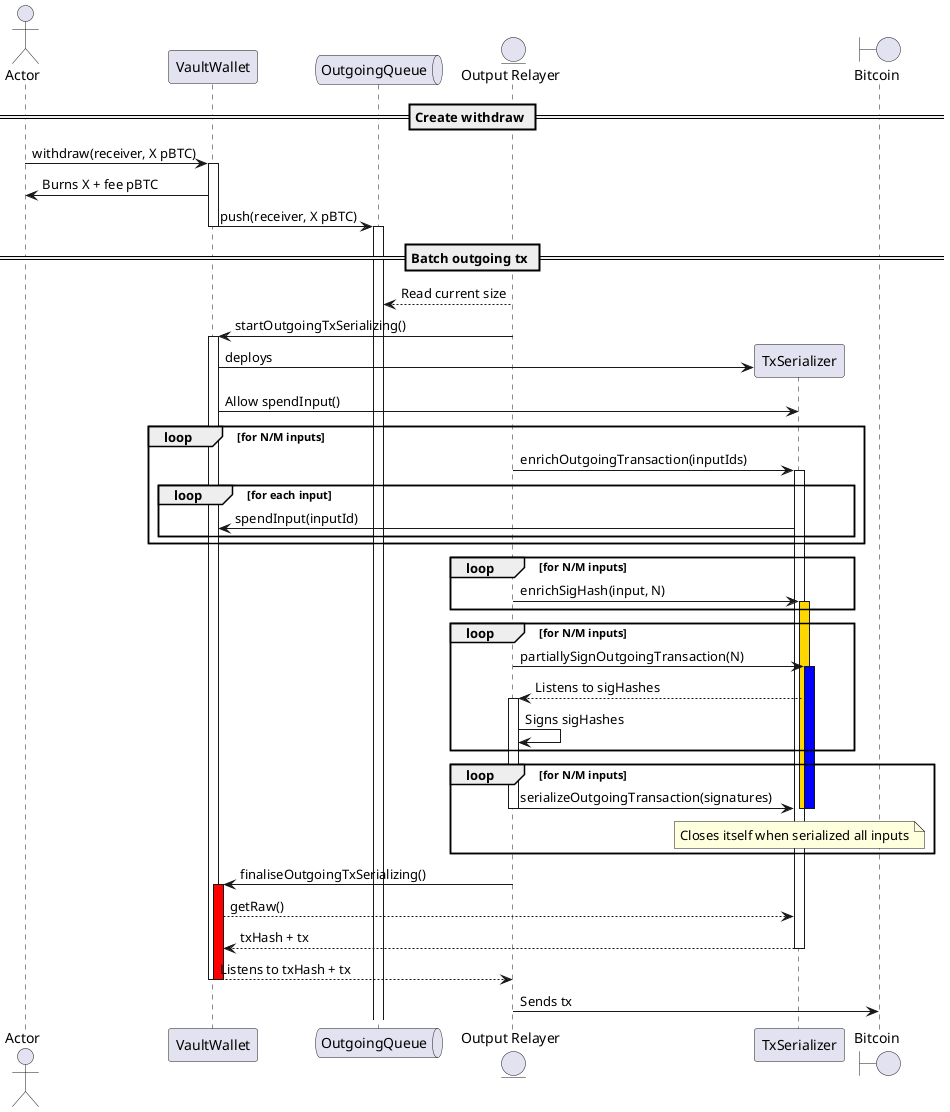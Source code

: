 @startuml Withdraw flow

actor Actor as actor
participant "VaultWallet" as vaultWallet
queue "OutgoingQueue" as queue
entity "Output Relayer" as outputRelayer
participant "TxSerializer" as serializer
boundary "Bitcoin" as btc

== Create withdraw ==

actor -> vaultWallet ++ : withdraw(receiver, X pBTC)
actor <- vaultWallet : Burns X + fee pBTC
vaultWallet -> queue --++: push(receiver, X pBTC)

== Batch outgoing tx ==

outputRelayer --> queue : Read current size
outputRelayer -> vaultWallet ++ : startOutgoingTxSerializing()
vaultWallet -> serializer ** : deploys
vaultWallet -> serializer : Allow spendInput()

loop for N/M inputs
outputRelayer -> serializer ++ : enrichOutgoingTransaction(inputIds)
loop for each input
serializer -> vaultWallet : spendInput(inputId)
end
end

loop for N/M inputs
outputRelayer -> serializer ++ #gold: enrichSigHash(input, N)
end

loop for N/M inputs
outputRelayer -> serializer ++ #blue : partiallySignOutgoingTransaction(N)
outputRelayer <-- serializer ++ : Listens to sigHashes
outputRelayer -> outputRelayer : Signs sigHashes
end

loop for N/M inputs
outputRelayer -> serializer -- : serializeOutgoingTransaction(signatures)
deactivate serializer 
deactivate serializer 
note over serializer: Closes itself when serialized all inputs
end

outputRelayer -> vaultWallet ++ #red: finaliseOutgoingTxSerializing()
vaultWallet --> serializer : getRaw()
vaultWallet <-- serializer : txHash + tx
deactivate serializer
vaultWallet --> outputRelayer : Listens to txHash + tx
deactivate vaultWallet
deactivate vaultWallet
outputRelayer -> btc : Sends tx

' deactivate serializer





@enduml